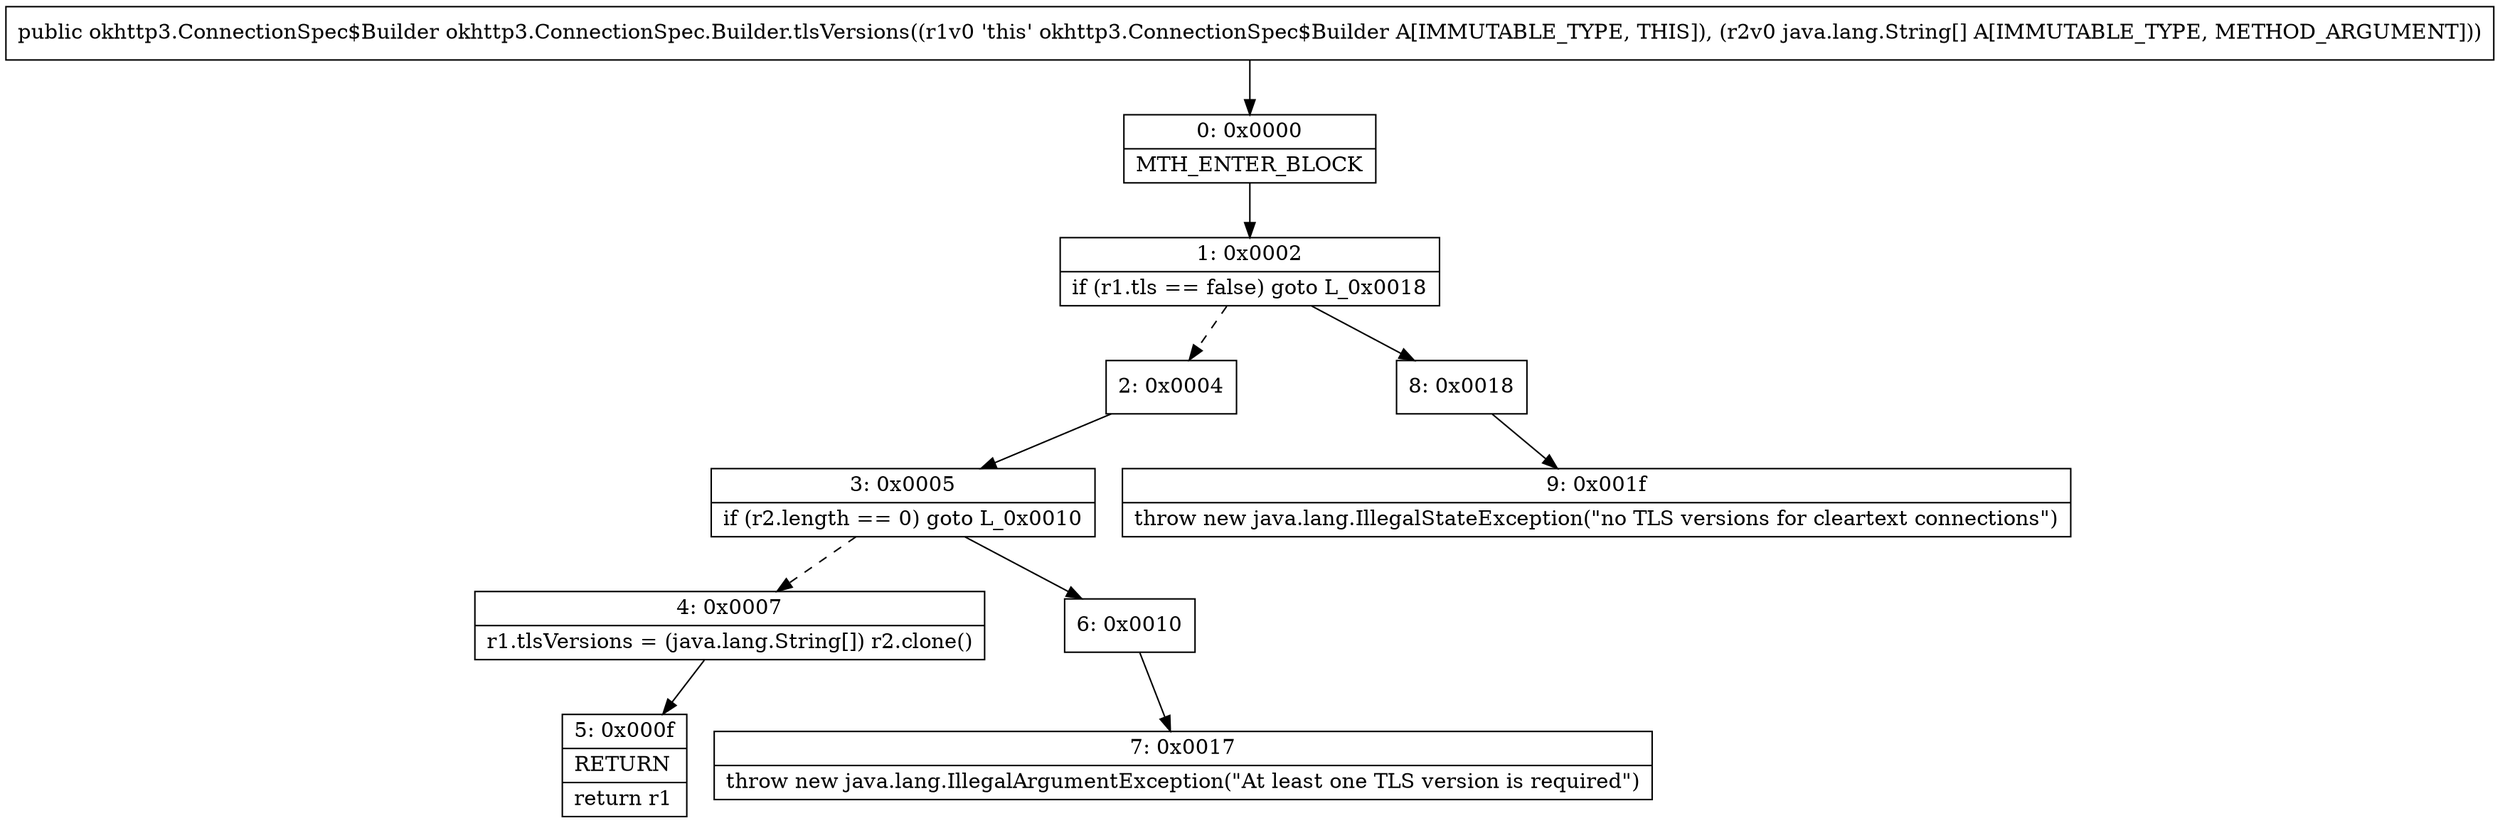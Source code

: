 digraph "CFG forokhttp3.ConnectionSpec.Builder.tlsVersions([Ljava\/lang\/String;)Lokhttp3\/ConnectionSpec$Builder;" {
Node_0 [shape=record,label="{0\:\ 0x0000|MTH_ENTER_BLOCK\l}"];
Node_1 [shape=record,label="{1\:\ 0x0002|if (r1.tls == false) goto L_0x0018\l}"];
Node_2 [shape=record,label="{2\:\ 0x0004}"];
Node_3 [shape=record,label="{3\:\ 0x0005|if (r2.length == 0) goto L_0x0010\l}"];
Node_4 [shape=record,label="{4\:\ 0x0007|r1.tlsVersions = (java.lang.String[]) r2.clone()\l}"];
Node_5 [shape=record,label="{5\:\ 0x000f|RETURN\l|return r1\l}"];
Node_6 [shape=record,label="{6\:\ 0x0010}"];
Node_7 [shape=record,label="{7\:\ 0x0017|throw new java.lang.IllegalArgumentException(\"At least one TLS version is required\")\l}"];
Node_8 [shape=record,label="{8\:\ 0x0018}"];
Node_9 [shape=record,label="{9\:\ 0x001f|throw new java.lang.IllegalStateException(\"no TLS versions for cleartext connections\")\l}"];
MethodNode[shape=record,label="{public okhttp3.ConnectionSpec$Builder okhttp3.ConnectionSpec.Builder.tlsVersions((r1v0 'this' okhttp3.ConnectionSpec$Builder A[IMMUTABLE_TYPE, THIS]), (r2v0 java.lang.String[] A[IMMUTABLE_TYPE, METHOD_ARGUMENT])) }"];
MethodNode -> Node_0;
Node_0 -> Node_1;
Node_1 -> Node_2[style=dashed];
Node_1 -> Node_8;
Node_2 -> Node_3;
Node_3 -> Node_4[style=dashed];
Node_3 -> Node_6;
Node_4 -> Node_5;
Node_6 -> Node_7;
Node_8 -> Node_9;
}

